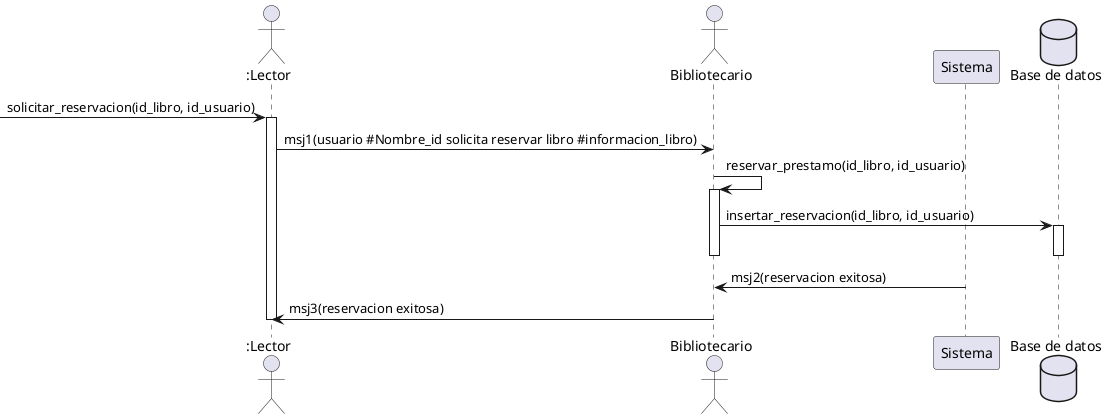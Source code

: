 @startuml
actor ":Lector" as L
actor "Bibliotecario" as b 
participant "Sistema" as s
database "Base de datos" as db

->L:solicitar_reservacion(id_libro, id_usuario)
activate L
L->b:msj1(usuario #Nombre_id solicita reservar libro #informacion_libro)
b->b:reservar_prestamo(id_libro, id_usuario)
activate b

b->db:insertar_reservacion(id_libro, id_usuario)
activate db
deactivate db
deactivate b
s->b:msj2(reservacion exitosa)
b->L:msj3(reservacion exitosa)





deactivate L

' u -> s:iniciarSesion(correo,contraseña)
' activate s
' u -> s:verUsuario(idUsuario)
' activate s
' deactivate
' note right of s:verifica que el usuario exista y que no tenga prestamos sanciones

' u -> s:presiona el boton de nuevo prestamo
' s->s:reservarPrestamo(idLibro,idUsuario)
' activate s
' s->s:abrir ventana con un formulario para llenar los datos del libro
' u->s:llena los datos del libro
' s->s:abre ventana con los datos del libro y botones de confirmar, cancelar
' group confirmar
' u->s:presiona el boton de confirmar
' s->db:inserta los datos del prestamo
' activate db
' deactivate  db
' s->u:abre ventana con mensaje de prestamo exitoso

' else cancelar
' u->s:presiona el boton de cancelar
' s->s:cancela la operacion
' s->u:abre ventana con mensaje de prestamo cancelado
' s->s:cierra la ventana
' end
' deactivate  s


deactivate s
@enduml
